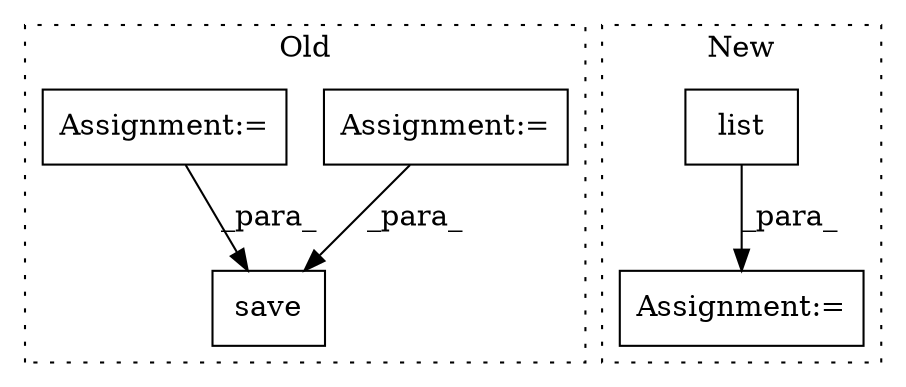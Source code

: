 digraph G {
subgraph cluster0 {
1 [label="save" a="32" s="2083,2119" l="5,1" shape="box"];
4 [label="Assignment:=" a="7" s="1950" l="1" shape="box"];
5 [label="Assignment:=" a="7" s="1854" l="1" shape="box"];
label = "Old";
style="dotted";
}
subgraph cluster1 {
2 [label="list" a="32" s="6465,6491" l="5,1" shape="box"];
3 [label="Assignment:=" a="7" s="6464" l="1" shape="box"];
label = "New";
style="dotted";
}
2 -> 3 [label="_para_"];
4 -> 1 [label="_para_"];
5 -> 1 [label="_para_"];
}